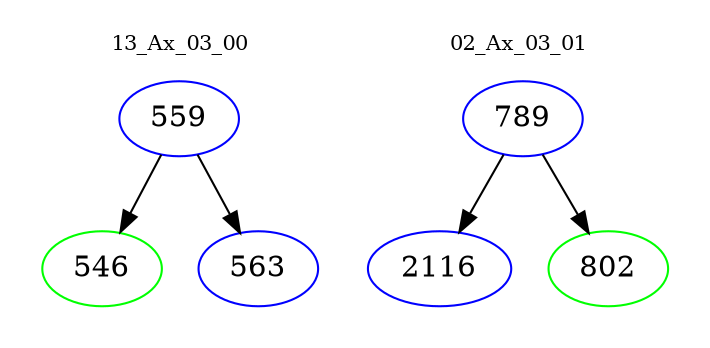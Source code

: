 digraph{
subgraph cluster_0 {
color = white
label = "13_Ax_03_00";
fontsize=10;
T0_559 [label="559", color="blue"]
T0_559 -> T0_546 [color="black"]
T0_546 [label="546", color="green"]
T0_559 -> T0_563 [color="black"]
T0_563 [label="563", color="blue"]
}
subgraph cluster_1 {
color = white
label = "02_Ax_03_01";
fontsize=10;
T1_789 [label="789", color="blue"]
T1_789 -> T1_2116 [color="black"]
T1_2116 [label="2116", color="blue"]
T1_789 -> T1_802 [color="black"]
T1_802 [label="802", color="green"]
}
}
